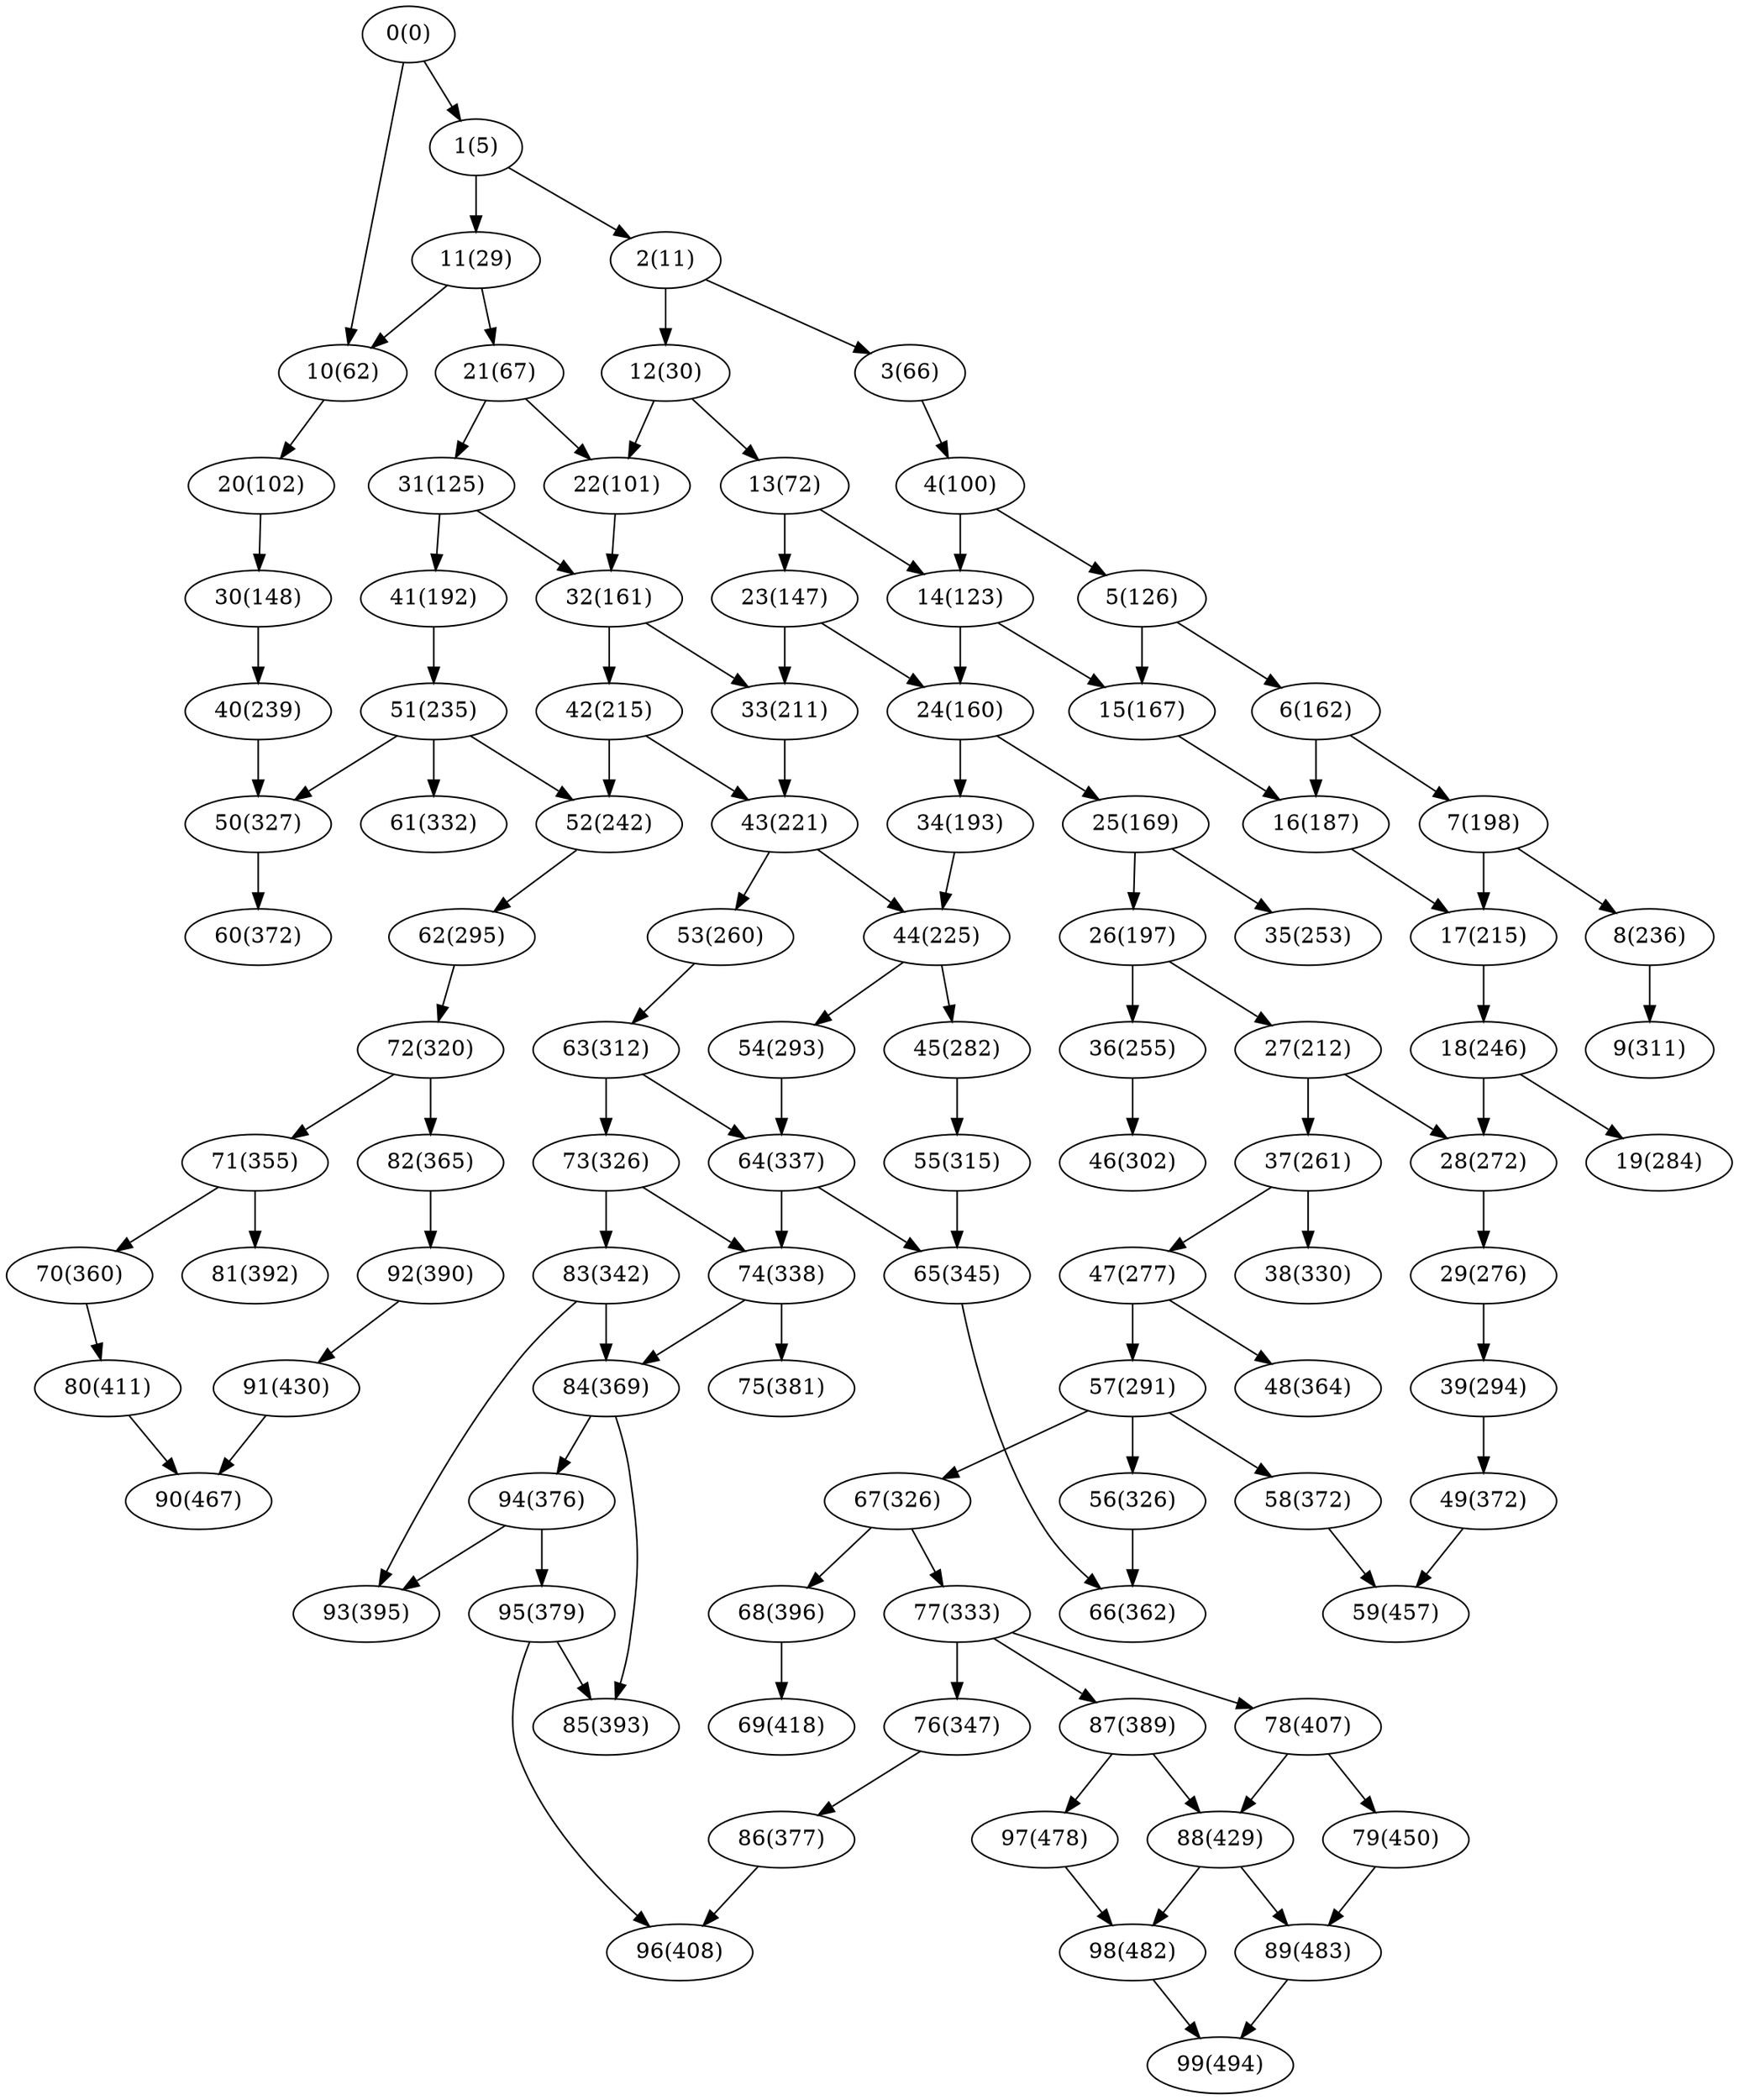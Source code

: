 digraph {
0 [label = "0(0)"]
1 [label = "1(5)"]
2 [label = "2(11)"]
3 [label = "3(66)"]
4 [label = "4(100)"]
5 [label = "5(126)"]
6 [label = "6(162)"]
7 [label = "7(198)"]
8 [label = "8(236)"]
9 [label = "9(311)"]
10 [label = "10(62)"]
11 [label = "11(29)"]
12 [label = "12(30)"]
13 [label = "13(72)"]
14 [label = "14(123)"]
15 [label = "15(167)"]
16 [label = "16(187)"]
17 [label = "17(215)"]
18 [label = "18(246)"]
19 [label = "19(284)"]
20 [label = "20(102)"]
21 [label = "21(67)"]
22 [label = "22(101)"]
23 [label = "23(147)"]
24 [label = "24(160)"]
25 [label = "25(169)"]
26 [label = "26(197)"]
27 [label = "27(212)"]
28 [label = "28(272)"]
29 [label = "29(276)"]
30 [label = "30(148)"]
31 [label = "31(125)"]
32 [label = "32(161)"]
33 [label = "33(211)"]
34 [label = "34(193)"]
35 [label = "35(253)"]
36 [label = "36(255)"]
37 [label = "37(261)"]
38 [label = "38(330)"]
39 [label = "39(294)"]
40 [label = "40(239)"]
41 [label = "41(192)"]
42 [label = "42(215)"]
43 [label = "43(221)"]
44 [label = "44(225)"]
45 [label = "45(282)"]
46 [label = "46(302)"]
47 [label = "47(277)"]
48 [label = "48(364)"]
49 [label = "49(372)"]
50 [label = "50(327)"]
51 [label = "51(235)"]
52 [label = "52(242)"]
53 [label = "53(260)"]
54 [label = "54(293)"]
55 [label = "55(315)"]
56 [label = "56(326)"]
57 [label = "57(291)"]
58 [label = "58(372)"]
59 [label = "59(457)"]
60 [label = "60(372)"]
61 [label = "61(332)"]
62 [label = "62(295)"]
63 [label = "63(312)"]
64 [label = "64(337)"]
65 [label = "65(345)"]
66 [label = "66(362)"]
67 [label = "67(326)"]
68 [label = "68(396)"]
69 [label = "69(418)"]
70 [label = "70(360)"]
71 [label = "71(355)"]
72 [label = "72(320)"]
73 [label = "73(326)"]
74 [label = "74(338)"]
75 [label = "75(381)"]
76 [label = "76(347)"]
77 [label = "77(333)"]
78 [label = "78(407)"]
79 [label = "79(450)"]
80 [label = "80(411)"]
81 [label = "81(392)"]
82 [label = "82(365)"]
83 [label = "83(342)"]
84 [label = "84(369)"]
85 [label = "85(393)"]
86 [label = "86(377)"]
87 [label = "87(389)"]
88 [label = "88(429)"]
89 [label = "89(483)"]
90 [label = "90(467)"]
91 [label = "91(430)"]
92 [label = "92(390)"]
93 [label = "93(395)"]
94 [label = "94(376)"]
95 [label = "95(379)"]
96 [label = "96(408)"]
97 [label = "97(478)"]
98 [label = "98(482)"]
99 [label = "99(494)"]
	0->10;
	0->1;
	1->11;
	1->2;
	2->12;
	2->3;
	11->21;
	11->10;
	12->22;
	12->13;
	10->20;
	3->4;
	21->31;
	21->22;
	13->23;
	13->14;
	4->14;
	4->5;
	22->32;
	20->30;
	14->24;
	14->15;
	31->41;
	31->32;
	5->15;
	5->6;
	23->33;
	23->24;
	30->40;
	24->34;
	24->25;
	32->42;
	32->33;
	6->16;
	6->7;
	15->16;
	25->35;
	25->26;
	16->17;
	41->51;
	34->44;
	26->36;
	26->27;
	7->17;
	7->8;
	33->43;
	27->37;
	27->28;
	17->18;
	42->52;
	42->43;
	43->53;
	43->44;
	44->54;
	44->45;
	51->61;
	51->52;
	51->50;
	8->9;
	40->50;
	52->62;
	18->28;
	18->19;
	36->46;
	53->63;
	37->47;
	37->38;
	28->29;
	29->39;
	47->57;
	47->48;
	45->55;
	57->67;
	57->58;
	57->56;
	54->64;
	39->49;
	62->72;
	63->73;
	63->64;
	55->65;
	72->82;
	72->71;
	73->83;
	73->74;
	56->66;
	67->77;
	67->68;
	50->60;
	77->87;
	77->78;
	77->76;
	64->74;
	64->65;
	74->84;
	74->75;
	83->93;
	83->84;
	65->66;
	76->86;
	71->81;
	71->70;
	70->80;
	82->92;
	84->94;
	84->85;
	49->59;
	58->59;
	94->95;
	94->93;
	86->96;
	95->96;
	95->85;
	87->97;
	87->88;
	92->91;
	68->69;
	78->88;
	78->79;
	80->90;
	88->98;
	88->89;
	91->90;
	79->89;
	97->98;
	98->99;
	89->99;
}